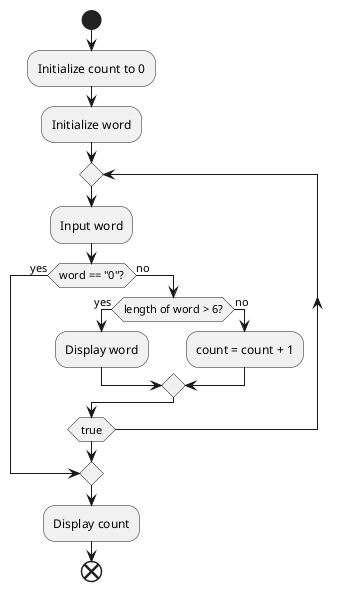@startuml
start
:Initialize count to 0;
:Initialize word;

repeat
  :Input word;
  if (word == "0"?) then (yes)
    break
  else (no)
    if (length of word > 6?) then (yes)
      :Display word;
    else (no)
      :count = count + 1;
    endif
  endif
repeat while (true)

:Display count;
end
@enduml